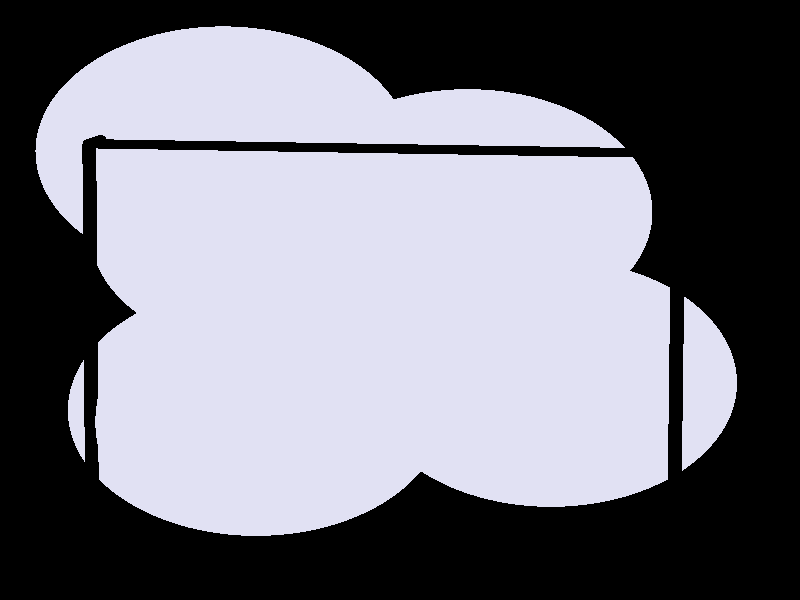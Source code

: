 #include "colors.inc"
#include "finish.inc"

global_settings {assumed_gamma 1 max_trace_level 6}
background {color White transmit 1.0}
camera {perspective
  right -5.68*x up 6.39*y
  direction 50.00*z
  location <0,0,50.00> look_at <0,0,0>}


light_source {<  2.00,   3.00,  40.00> color White
  area_light <0.70, 0, 0>, <0, 0.70, 0>, 3, 3
  adaptive 1 jitter}
// no fog
#declare simple = finish {phong 0.7}
#declare pale = finish {ambient 0.5 diffuse 0.85 roughness 0.001 specular 0.200 }
#declare intermediate = finish {ambient 0.3 diffuse 0.6 specular 0.1 roughness 0.04}
#declare vmd = finish {ambient 0.0 diffuse 0.65 phong 0.1 phong_size 40.0 specular 0.5 }
#declare jmol = finish {ambient 0.2 diffuse 0.6 specular 1 roughness 0.001 metallic}
#declare ase2 = finish {ambient 0.05 brilliance 3 diffuse 0.6 metallic specular 0.7 roughness 0.04 reflection 0.15}
#declare ase3 = finish {ambient 0.15 brilliance 2 diffuse 0.6 metallic specular 1.0 roughness 0.001 reflection 0.0}
#declare glass = finish {ambient 0.05 diffuse 0.3 specular 1.0 roughness 0.001}
#declare glass2 = finish {ambient 0.01 diffuse 0.3 specular 1.0 reflection 0.25 roughness 0.001}
#declare Rcell = 0.050;
#declare Rbond = 0.100;

#macro atom(LOC, R, COL, TRANS, FIN)
  sphere{LOC, R texture{pigment{color COL transmit TRANS} finish{FIN}}}
#end
#macro constrain(LOC, R, COL, TRANS FIN)
union{torus{R, Rcell rotate 45*z texture{pigment{color COL transmit TRANS} finish{FIN}}}
     torus{R, Rcell rotate -45*z texture{pigment{color COL transmit TRANS} finish{FIN}}}
     translate LOC}
#end

cylinder {< -2.25,  -2.91,  -1.51>, < -1.52,  -2.30,  -5.30>, Rcell pigment {Black}}
cylinder {< -2.24,   1.69,  -0.77>, < -1.51,   2.30,  -4.56>, Rcell pigment {Black}}
cylinder {<  1.98,   1.56,   0.01>, <  2.70,   2.16,  -3.78>, Rcell pigment {Black}}
cylinder {<  1.97,  -3.04,  -0.73>, <  2.69,  -2.44,  -4.52>, Rcell pigment {Black}}
cylinder {< -2.25,  -2.91,  -1.51>, < -2.24,   1.69,  -0.77>, Rcell pigment {Black}}
cylinder {< -1.52,  -2.30,  -5.30>, < -1.51,   2.30,  -4.56>, Rcell pigment {Black}}
cylinder {<  2.69,  -2.44,  -4.52>, <  2.70,   2.16,  -3.78>, Rcell pigment {Black}}
cylinder {<  1.97,  -3.04,  -0.73>, <  1.98,   1.56,   0.01>, Rcell pigment {Black}}
cylinder {< -2.25,  -2.91,  -1.51>, <  1.97,  -3.04,  -0.73>, Rcell pigment {Black}}
cylinder {< -1.52,  -2.30,  -5.30>, <  2.69,  -2.44,  -4.52>, Rcell pigment {Black}}
cylinder {< -1.51,   2.30,  -4.56>, <  2.70,   2.16,  -3.78>, Rcell pigment {Black}}
cylinder {< -2.24,   1.69,  -0.77>, <  1.98,   1.56,   0.01>, Rcell pigment {Black}}
atom(< -1.00,   0.78,  -4.41>, 1.39, rgb <0.75, 0.75, 0.90>, 0.0, ase2) // #0
atom(<  1.13,  -0.93,  -2.69>, 1.39, rgb <0.75, 0.75, 0.90>, 0.0, ase2) // #1
atom(<  0.51,   0.99,  -3.03>, 1.39, rgb <0.75, 0.75, 0.90>, 0.0, ase2) // #2
atom(< -1.31,   1.65,  -2.20>, 1.39, rgb <0.75, 0.75, 0.90>, 0.0, ase2) // #3
atom(< -1.06,  -1.22,  -1.98>, 1.39, rgb <0.75, 0.75, 0.90>, 0.0, ase2) // #4

// no constraints
